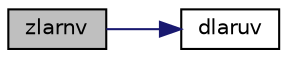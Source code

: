 digraph "zlarnv"
{
 // LATEX_PDF_SIZE
  edge [fontname="Helvetica",fontsize="10",labelfontname="Helvetica",labelfontsize="10"];
  node [fontname="Helvetica",fontsize="10",shape=record];
  rankdir="LR";
  Node1 [label="zlarnv",height=0.2,width=0.4,color="black", fillcolor="grey75", style="filled", fontcolor="black",tooltip="ZLARNV returns a vector of random numbers from a uniform or normal distribution."];
  Node1 -> Node2 [color="midnightblue",fontsize="10",style="solid",fontname="Helvetica"];
  Node2 [label="dlaruv",height=0.2,width=0.4,color="black", fillcolor="white", style="filled",URL="$dlaruv_8f.html#a55e7c02e398f2c6365c956d272836a89",tooltip="DLARUV returns a vector of n random real numbers from a uniform distribution."];
}
